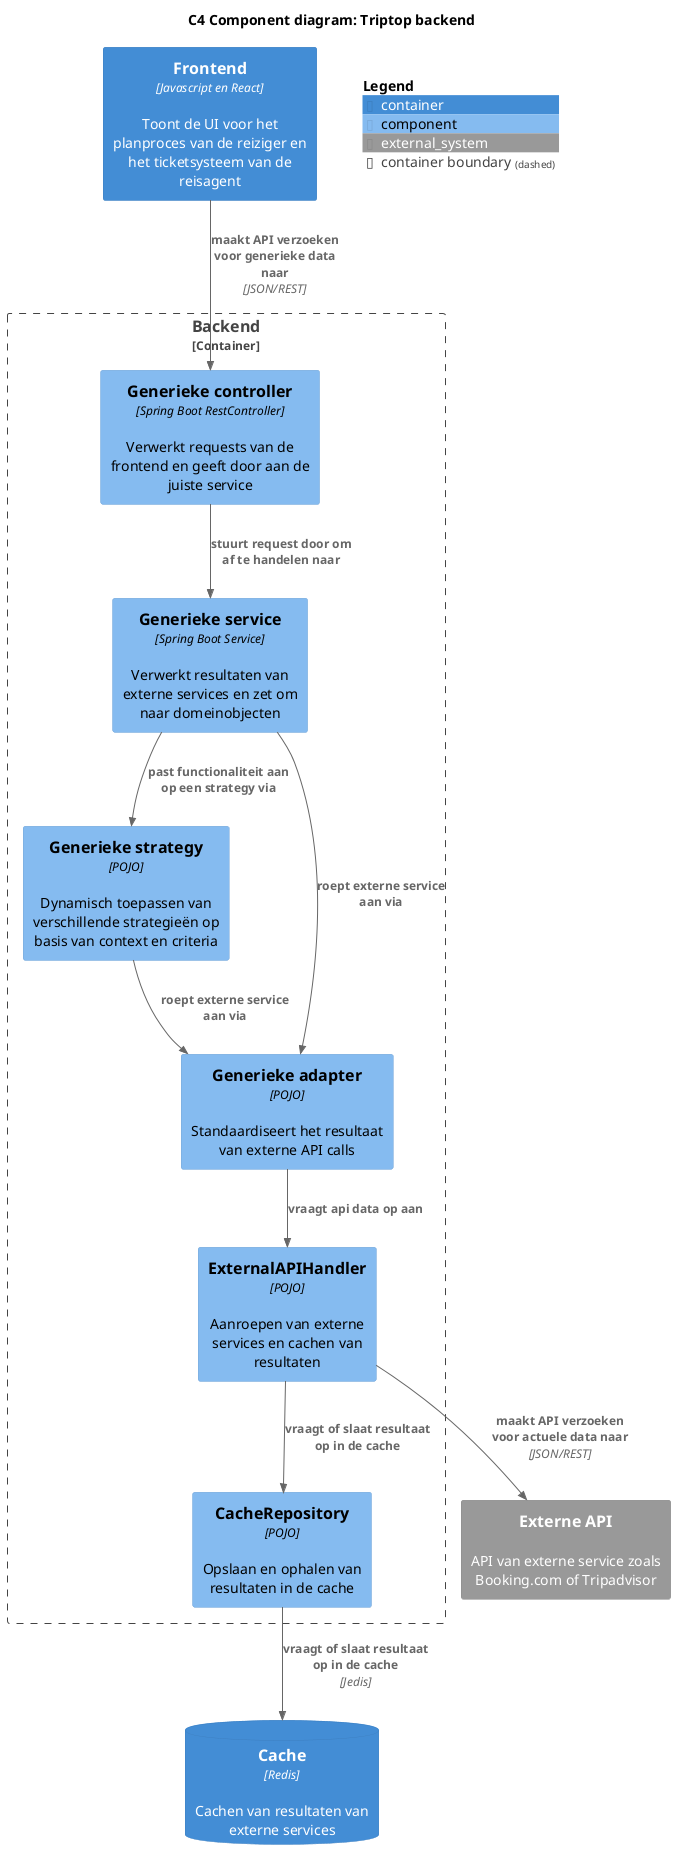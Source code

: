 @startuml
!include <C4/C4_Component.puml>
title C4 Component diagram: Triptop backend

LAYOUT_TOP_DOWN()
SHOW_PERSON_OUTLINE()

Container(frontend, "Frontend", "Javascript en React", "Toont de UI voor het planproces van de reiziger en het ticketsysteem van de reisagent")

Container_Boundary(backend, "Backend") {
    'Jochem
    Component(controller, "Generieke controller", "Spring Boot RestController", "Verwerkt requests van de frontend en geeft door aan de juiste service")
    Component(service, "Generieke service", "Spring Boot Service", "Verwerkt resultaten van externe services en zet om naar domeinobjecten")
    Component(strategy, "Generieke strategy", "POJO", "Dynamisch toepassen van verschillende strategieën op basis van context en criteria")
    Component(apiHandler, "ExternalAPIHandler", "POJO", "Aanroepen van externe services en cachen van resultaten")
    'Roald
    Component(adapter, "Generieke adapter", "POJO", "Standaardiseert het resultaat van externe API calls")
    'Stijn
    Component(cacheRepo, "CacheRepository", "POJO", "Opslaan en ophalen van resultaten in de cache")
}

ContainerDb(cache, "Cache", "Redis", "Cachen van resultaten van externe services")

System_Ext(api, "Externe API", "API van externe service zoals Booking.com of Tripadvisor")

'Jochem
Rel(frontend, controller, "maakt API verzoeken voor generieke data naar", "JSON/REST")
Rel(controller, service, "stuurt request door om af te handelen naar")
Rel(service, strategy, "past functionaliteit aan op een strategy via")
Rel(strategy, adapter, "roept externe service aan via")
Rel(apiHandler, api, "maakt API verzoeken voor actuele data naar", "JSON/REST")
'Roald
Rel(service, adapter, "roept externe service aan via")
Rel(adapter, apiHandler, "vraagt api data op aan")
'Stijn
Rel(apiHandler, cacheRepo, "vraagt of slaat resultaat op in de cache")
Rel(cacheRepo, cache, "vraagt of slaat resultaat op in de cache", "Jedis")

SHOW_FLOATING_LEGEND()
@enduml